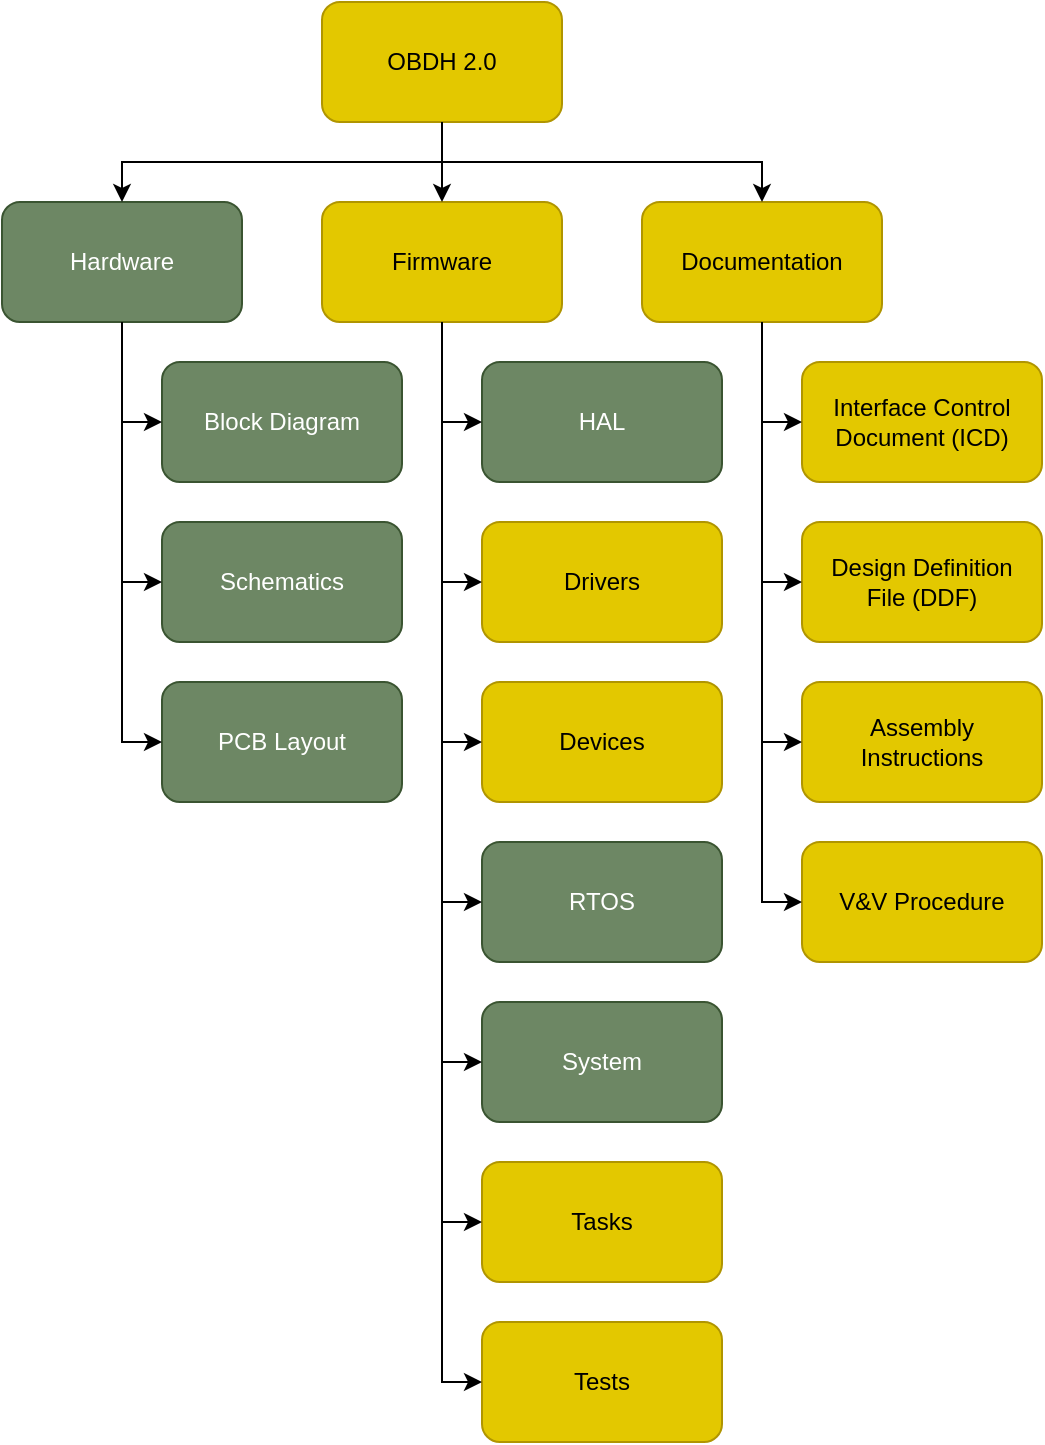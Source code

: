 <mxfile version="16.5.1" type="device"><diagram id="4dr5Hj_RP-3o1C2o8Qpe" name="Page-1"><mxGraphModel dx="1422" dy="873" grid="1" gridSize="10" guides="1" tooltips="1" connect="1" arrows="1" fold="1" page="1" pageScale="1" pageWidth="3300" pageHeight="2339" math="0" shadow="0"><root><mxCell id="0"/><mxCell id="1" parent="0"/><mxCell id="I_dsRKIhCdTK2f9Yp5_z-2" value="OBDH 2.0" style="rounded=1;whiteSpace=wrap;html=1;fillColor=#e3c800;fontColor=#000000;strokeColor=#B09500;" parent="1" vertex="1"><mxGeometry x="280" y="300" width="120" height="60" as="geometry"/></mxCell><mxCell id="I_dsRKIhCdTK2f9Yp5_z-3" value="Hardware" style="rounded=1;whiteSpace=wrap;html=1;fillColor=#6d8764;fontColor=#ffffff;strokeColor=#3A5431;" parent="1" vertex="1"><mxGeometry x="120" y="400" width="120" height="60" as="geometry"/></mxCell><mxCell id="I_dsRKIhCdTK2f9Yp5_z-4" value="Firmware" style="rounded=1;whiteSpace=wrap;html=1;fillColor=#e3c800;fontColor=#000000;strokeColor=#B09500;" parent="1" vertex="1"><mxGeometry x="280" y="400" width="120" height="60" as="geometry"/></mxCell><mxCell id="I_dsRKIhCdTK2f9Yp5_z-5" value="Documentation" style="rounded=1;whiteSpace=wrap;html=1;fillColor=#e3c800;fontColor=#000000;strokeColor=#B09500;" parent="1" vertex="1"><mxGeometry x="440" y="400" width="120" height="60" as="geometry"/></mxCell><mxCell id="I_dsRKIhCdTK2f9Yp5_z-9" value="" style="endArrow=classic;html=1;rounded=0;exitX=0.5;exitY=1;exitDx=0;exitDy=0;entryX=0.5;entryY=0;entryDx=0;entryDy=0;" parent="1" source="I_dsRKIhCdTK2f9Yp5_z-2" target="I_dsRKIhCdTK2f9Yp5_z-4" edge="1"><mxGeometry width="50" height="50" relative="1" as="geometry"><mxPoint x="510" y="360" as="sourcePoint"/><mxPoint x="560" y="310" as="targetPoint"/></mxGeometry></mxCell><mxCell id="I_dsRKIhCdTK2f9Yp5_z-10" value="" style="endArrow=classic;html=1;rounded=0;entryX=0.5;entryY=0;entryDx=0;entryDy=0;exitX=0.5;exitY=1;exitDx=0;exitDy=0;" parent="1" source="I_dsRKIhCdTK2f9Yp5_z-2" target="I_dsRKIhCdTK2f9Yp5_z-3" edge="1"><mxGeometry width="50" height="50" relative="1" as="geometry"><mxPoint x="500" y="380" as="sourcePoint"/><mxPoint x="550" y="330" as="targetPoint"/><Array as="points"><mxPoint x="340" y="380"/><mxPoint x="180" y="380"/></Array></mxGeometry></mxCell><mxCell id="I_dsRKIhCdTK2f9Yp5_z-11" value="" style="endArrow=classic;html=1;rounded=0;exitX=0.5;exitY=1;exitDx=0;exitDy=0;entryX=0.5;entryY=0;entryDx=0;entryDy=0;" parent="1" source="I_dsRKIhCdTK2f9Yp5_z-2" target="I_dsRKIhCdTK2f9Yp5_z-5" edge="1"><mxGeometry width="50" height="50" relative="1" as="geometry"><mxPoint x="580" y="360" as="sourcePoint"/><mxPoint x="630" y="310" as="targetPoint"/><Array as="points"><mxPoint x="340" y="380"/><mxPoint x="500" y="380"/></Array></mxGeometry></mxCell><mxCell id="gBIr1H4oYNi3r7a7pDzt-1" value="Interface Control&lt;br&gt;Document (ICD)" style="rounded=1;whiteSpace=wrap;html=1;fillColor=#e3c800;fontColor=#000000;strokeColor=#B09500;" parent="1" vertex="1"><mxGeometry x="520" y="480" width="120" height="60" as="geometry"/></mxCell><mxCell id="gBIr1H4oYNi3r7a7pDzt-2" value="Design Definition&lt;br&gt;File (DDF)" style="rounded=1;whiteSpace=wrap;html=1;fillColor=#e3c800;fontColor=#000000;strokeColor=#B09500;" parent="1" vertex="1"><mxGeometry x="520" y="560" width="120" height="60" as="geometry"/></mxCell><mxCell id="gBIr1H4oYNi3r7a7pDzt-3" value="Block Diagram" style="rounded=1;whiteSpace=wrap;html=1;fillColor=#6d8764;fontColor=#ffffff;strokeColor=#3A5431;" parent="1" vertex="1"><mxGeometry x="200" y="480" width="120" height="60" as="geometry"/></mxCell><mxCell id="gBIr1H4oYNi3r7a7pDzt-4" value="Schematics" style="rounded=1;whiteSpace=wrap;html=1;fillColor=#6d8764;fontColor=#ffffff;strokeColor=#3A5431;" parent="1" vertex="1"><mxGeometry x="200" y="560" width="120" height="60" as="geometry"/></mxCell><mxCell id="gBIr1H4oYNi3r7a7pDzt-5" value="PCB Layout" style="rounded=1;whiteSpace=wrap;html=1;fillColor=#6d8764;fontColor=#ffffff;strokeColor=#3A5431;" parent="1" vertex="1"><mxGeometry x="200" y="640" width="120" height="60" as="geometry"/></mxCell><mxCell id="gBIr1H4oYNi3r7a7pDzt-6" value="" style="endArrow=classic;html=1;rounded=0;entryX=0;entryY=0.5;entryDx=0;entryDy=0;exitX=0.5;exitY=1;exitDx=0;exitDy=0;" parent="1" source="I_dsRKIhCdTK2f9Yp5_z-3" target="gBIr1H4oYNi3r7a7pDzt-3" edge="1"><mxGeometry width="50" height="50" relative="1" as="geometry"><mxPoint x="40" y="580" as="sourcePoint"/><mxPoint x="90" y="530" as="targetPoint"/><Array as="points"><mxPoint x="180" y="510"/></Array></mxGeometry></mxCell><mxCell id="gBIr1H4oYNi3r7a7pDzt-7" value="" style="endArrow=classic;html=1;rounded=0;entryX=0;entryY=0.5;entryDx=0;entryDy=0;exitX=0.5;exitY=1;exitDx=0;exitDy=0;" parent="1" source="I_dsRKIhCdTK2f9Yp5_z-3" target="gBIr1H4oYNi3r7a7pDzt-4" edge="1"><mxGeometry width="50" height="50" relative="1" as="geometry"><mxPoint x="70" y="610" as="sourcePoint"/><mxPoint x="120" y="560" as="targetPoint"/><Array as="points"><mxPoint x="180" y="590"/></Array></mxGeometry></mxCell><mxCell id="gBIr1H4oYNi3r7a7pDzt-8" value="" style="endArrow=classic;html=1;rounded=0;entryX=0;entryY=0.5;entryDx=0;entryDy=0;exitX=0.5;exitY=1;exitDx=0;exitDy=0;" parent="1" source="I_dsRKIhCdTK2f9Yp5_z-3" target="gBIr1H4oYNi3r7a7pDzt-5" edge="1"><mxGeometry width="50" height="50" relative="1" as="geometry"><mxPoint x="30" y="690" as="sourcePoint"/><mxPoint x="80" y="640" as="targetPoint"/><Array as="points"><mxPoint x="180" y="670"/></Array></mxGeometry></mxCell><mxCell id="gBIr1H4oYNi3r7a7pDzt-9" value="HAL" style="rounded=1;whiteSpace=wrap;html=1;fillColor=#6d8764;fontColor=#ffffff;strokeColor=#3A5431;" parent="1" vertex="1"><mxGeometry x="360" y="480" width="120" height="60" as="geometry"/></mxCell><mxCell id="gBIr1H4oYNi3r7a7pDzt-10" value="Drivers" style="rounded=1;whiteSpace=wrap;html=1;fillColor=#e3c800;fontColor=#000000;strokeColor=#B09500;" parent="1" vertex="1"><mxGeometry x="360" y="560" width="120" height="60" as="geometry"/></mxCell><mxCell id="gBIr1H4oYNi3r7a7pDzt-11" value="Devices" style="rounded=1;whiteSpace=wrap;html=1;fillColor=#e3c800;fontColor=#000000;strokeColor=#B09500;" parent="1" vertex="1"><mxGeometry x="360" y="640" width="120" height="60" as="geometry"/></mxCell><mxCell id="gBIr1H4oYNi3r7a7pDzt-12" value="RTOS" style="rounded=1;whiteSpace=wrap;html=1;fillColor=#6d8764;fontColor=#ffffff;strokeColor=#3A5431;" parent="1" vertex="1"><mxGeometry x="360" y="720" width="120" height="60" as="geometry"/></mxCell><mxCell id="gBIr1H4oYNi3r7a7pDzt-13" value="System" style="rounded=1;whiteSpace=wrap;html=1;fillColor=#6d8764;fontColor=#ffffff;strokeColor=#3A5431;" parent="1" vertex="1"><mxGeometry x="360" y="800" width="120" height="60" as="geometry"/></mxCell><mxCell id="gBIr1H4oYNi3r7a7pDzt-14" value="Tasks" style="rounded=1;whiteSpace=wrap;html=1;fillColor=#e3c800;fontColor=#000000;strokeColor=#B09500;" parent="1" vertex="1"><mxGeometry x="360" y="880" width="120" height="60" as="geometry"/></mxCell><mxCell id="gBIr1H4oYNi3r7a7pDzt-15" value="Tests" style="rounded=1;whiteSpace=wrap;html=1;fillColor=#e3c800;fontColor=#000000;strokeColor=#B09500;" parent="1" vertex="1"><mxGeometry x="360" y="960" width="120" height="60" as="geometry"/></mxCell><mxCell id="gBIr1H4oYNi3r7a7pDzt-16" value="" style="endArrow=classic;html=1;rounded=0;entryX=0;entryY=0.5;entryDx=0;entryDy=0;exitX=0.5;exitY=1;exitDx=0;exitDy=0;" parent="1" edge="1"><mxGeometry width="50" height="50" relative="1" as="geometry"><mxPoint x="340" y="460" as="sourcePoint"/><mxPoint x="360" y="510" as="targetPoint"/><Array as="points"><mxPoint x="340" y="510"/></Array></mxGeometry></mxCell><mxCell id="gBIr1H4oYNi3r7a7pDzt-17" value="" style="endArrow=classic;html=1;rounded=0;entryX=0;entryY=0.5;entryDx=0;entryDy=0;exitX=0.5;exitY=1;exitDx=0;exitDy=0;" parent="1" edge="1"><mxGeometry width="50" height="50" relative="1" as="geometry"><mxPoint x="340" y="460" as="sourcePoint"/><mxPoint x="360" y="590" as="targetPoint"/><Array as="points"><mxPoint x="340" y="590"/></Array></mxGeometry></mxCell><mxCell id="gBIr1H4oYNi3r7a7pDzt-18" value="" style="endArrow=classic;html=1;rounded=0;entryX=0;entryY=0.5;entryDx=0;entryDy=0;exitX=0.5;exitY=1;exitDx=0;exitDy=0;" parent="1" edge="1"><mxGeometry width="50" height="50" relative="1" as="geometry"><mxPoint x="340" y="460" as="sourcePoint"/><mxPoint x="360" y="670" as="targetPoint"/><Array as="points"><mxPoint x="340" y="670"/></Array></mxGeometry></mxCell><mxCell id="gBIr1H4oYNi3r7a7pDzt-19" value="" style="endArrow=classic;html=1;rounded=0;entryX=0;entryY=0.5;entryDx=0;entryDy=0;" parent="1" target="gBIr1H4oYNi3r7a7pDzt-12" edge="1"><mxGeometry width="50" height="50" relative="1" as="geometry"><mxPoint x="340" y="460" as="sourcePoint"/><mxPoint x="260" y="750" as="targetPoint"/><Array as="points"><mxPoint x="340" y="750"/></Array></mxGeometry></mxCell><mxCell id="gBIr1H4oYNi3r7a7pDzt-20" value="" style="endArrow=classic;html=1;rounded=0;entryX=0;entryY=0.5;entryDx=0;entryDy=0;exitX=0.5;exitY=1;exitDx=0;exitDy=0;" parent="1" source="I_dsRKIhCdTK2f9Yp5_z-4" target="gBIr1H4oYNi3r7a7pDzt-13" edge="1"><mxGeometry width="50" height="50" relative="1" as="geometry"><mxPoint x="150" y="800" as="sourcePoint"/><mxPoint x="200" y="750" as="targetPoint"/><Array as="points"><mxPoint x="340" y="830"/></Array></mxGeometry></mxCell><mxCell id="gBIr1H4oYNi3r7a7pDzt-21" value="" style="endArrow=classic;html=1;rounded=0;entryX=0;entryY=0.5;entryDx=0;entryDy=0;exitX=0.5;exitY=1;exitDx=0;exitDy=0;" parent="1" source="I_dsRKIhCdTK2f9Yp5_z-4" target="gBIr1H4oYNi3r7a7pDzt-14" edge="1"><mxGeometry width="50" height="50" relative="1" as="geometry"><mxPoint x="260" y="740" as="sourcePoint"/><mxPoint x="200" y="880" as="targetPoint"/><Array as="points"><mxPoint x="340" y="910"/></Array></mxGeometry></mxCell><mxCell id="gBIr1H4oYNi3r7a7pDzt-22" value="" style="endArrow=classic;html=1;rounded=0;entryX=0;entryY=0.5;entryDx=0;entryDy=0;exitX=0.5;exitY=1;exitDx=0;exitDy=0;" parent="1" source="I_dsRKIhCdTK2f9Yp5_z-4" target="gBIr1H4oYNi3r7a7pDzt-15" edge="1"><mxGeometry width="50" height="50" relative="1" as="geometry"><mxPoint x="220" y="780" as="sourcePoint"/><mxPoint x="190" y="970" as="targetPoint"/><Array as="points"><mxPoint x="340" y="990"/></Array></mxGeometry></mxCell><mxCell id="gBIr1H4oYNi3r7a7pDzt-23" value="" style="endArrow=classic;html=1;rounded=0;exitX=0.5;exitY=1;exitDx=0;exitDy=0;entryX=0;entryY=0.5;entryDx=0;entryDy=0;" parent="1" source="I_dsRKIhCdTK2f9Yp5_z-5" target="gBIr1H4oYNi3r7a7pDzt-1" edge="1"><mxGeometry width="50" height="50" relative="1" as="geometry"><mxPoint x="610" y="480" as="sourcePoint"/><mxPoint x="660" y="430" as="targetPoint"/><Array as="points"><mxPoint x="500" y="510"/></Array></mxGeometry></mxCell><mxCell id="gBIr1H4oYNi3r7a7pDzt-26" value="" style="endArrow=classic;html=1;rounded=0;entryX=0;entryY=0.5;entryDx=0;entryDy=0;exitX=0.5;exitY=1;exitDx=0;exitDy=0;" parent="1" edge="1"><mxGeometry width="50" height="50" relative="1" as="geometry"><mxPoint x="500" y="460" as="sourcePoint"/><mxPoint x="520" y="590" as="targetPoint"/><Array as="points"><mxPoint x="500" y="590"/></Array></mxGeometry></mxCell><mxCell id="gBIr1H4oYNi3r7a7pDzt-27" value="Assembly&lt;br&gt;Instructions" style="rounded=1;whiteSpace=wrap;html=1;fillColor=#e3c800;fontColor=#000000;strokeColor=#B09500;" parent="1" vertex="1"><mxGeometry x="520" y="640" width="120" height="60" as="geometry"/></mxCell><mxCell id="gBIr1H4oYNi3r7a7pDzt-30" value="" style="endArrow=classic;html=1;rounded=0;entryX=0;entryY=0.5;entryDx=0;entryDy=0;exitX=0.5;exitY=1;exitDx=0;exitDy=0;" parent="1" edge="1"><mxGeometry width="50" height="50" relative="1" as="geometry"><mxPoint x="500" y="460" as="sourcePoint"/><mxPoint x="520" y="670" as="targetPoint"/><Array as="points"><mxPoint x="500" y="670"/></Array></mxGeometry></mxCell><mxCell id="gBIr1H4oYNi3r7a7pDzt-31" value="V&amp;amp;V Procedure" style="rounded=1;whiteSpace=wrap;html=1;fillColor=#e3c800;fontColor=#000000;strokeColor=#B09500;" parent="1" vertex="1"><mxGeometry x="520" y="720" width="120" height="60" as="geometry"/></mxCell><mxCell id="gBIr1H4oYNi3r7a7pDzt-32" value="" style="endArrow=classic;html=1;rounded=0;entryX=0;entryY=0.5;entryDx=0;entryDy=0;" parent="1" edge="1"><mxGeometry width="50" height="50" relative="1" as="geometry"><mxPoint x="500" y="460" as="sourcePoint"/><mxPoint x="520" y="750" as="targetPoint"/><Array as="points"><mxPoint x="500" y="750"/></Array></mxGeometry></mxCell></root></mxGraphModel></diagram></mxfile>
